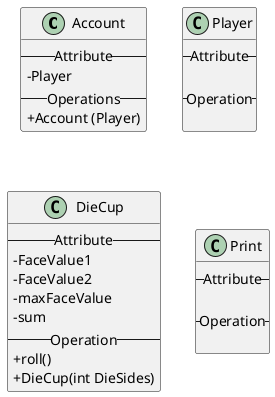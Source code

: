 @startuml
'https://plantuml.com/class-diagram
skinparam classAttributeIconSize 0
class Account {
--Attribute--
- Player
--Operations--
+ Account (Player)
}

class Player {
--Attribute--

--Operation--

}
class DieCup {
--Attribute--
- FaceValue1
- FaceValue2
- maxFaceValue
- sum
--Operation--
+roll()
+DieCup(int DieSides)
}
class Print {
--Attribute--

--Operation--

}

@enduml